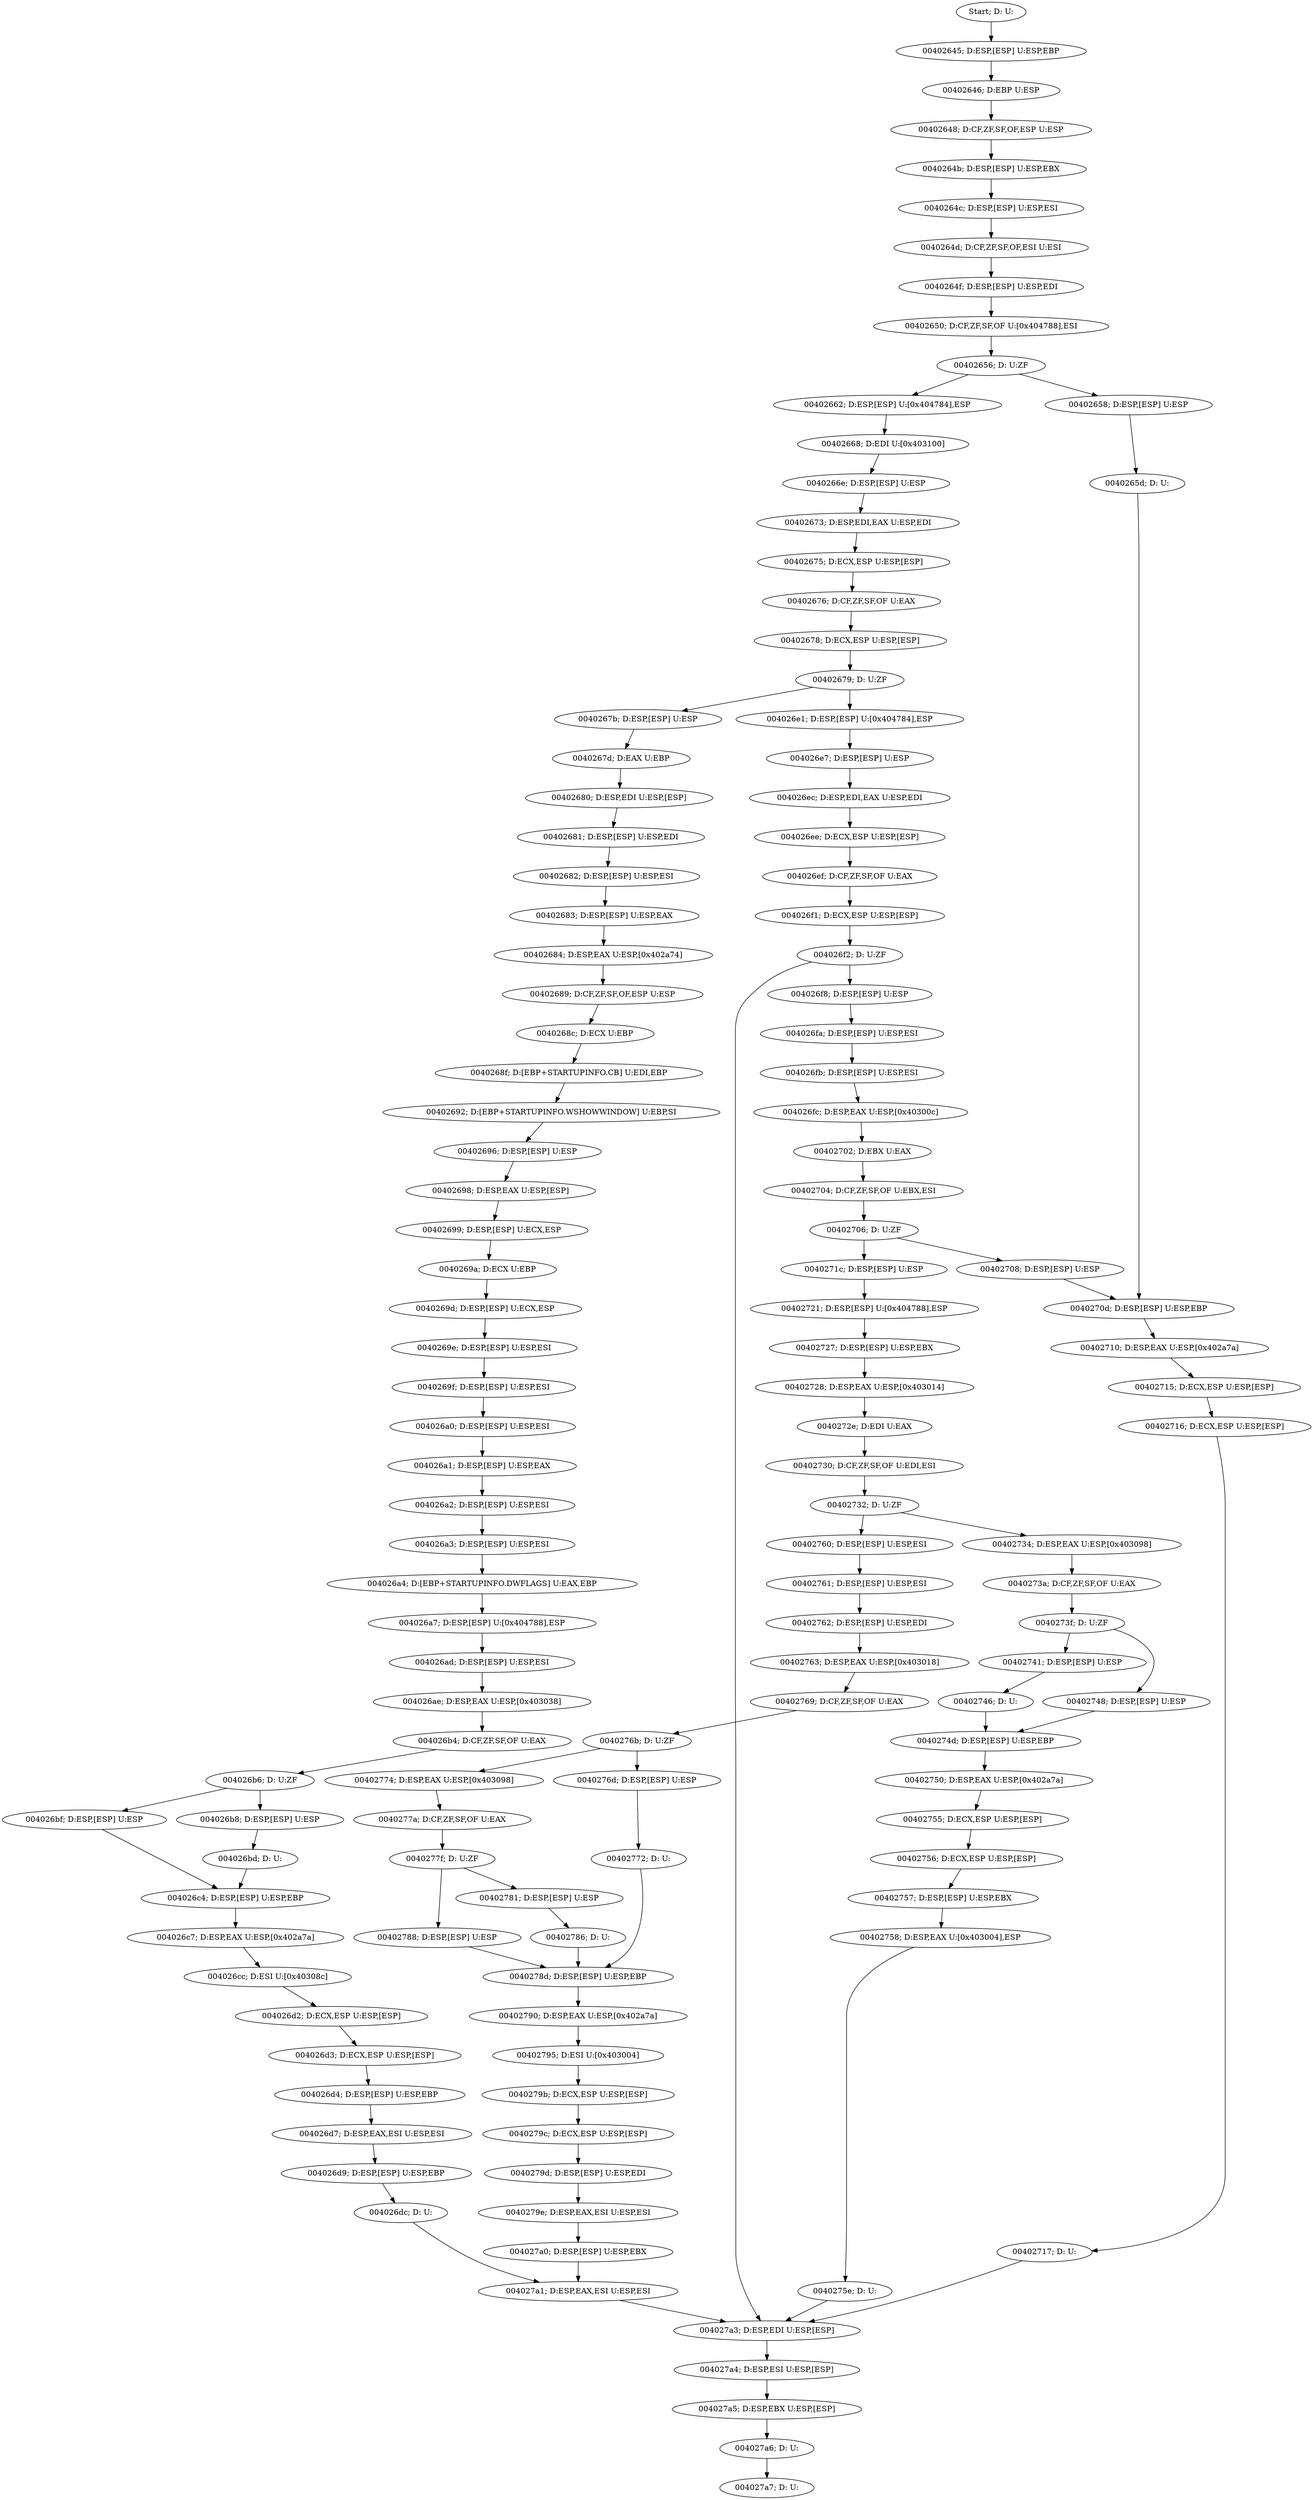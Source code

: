 digraph {
	n0 [label="Start; D: U:"]
	n1 [label="00402645; D:ESP,[ESP] U:ESP,EBP"]
	n2 [label="00402646; D:EBP U:ESP"]
	n3 [label="00402648; D:CF,ZF,SF,OF,ESP U:ESP"]
	n4 [label="0040264b; D:ESP,[ESP] U:ESP,EBX"]
	n5 [label="0040264c; D:ESP,[ESP] U:ESP,ESI"]
	n6 [label="0040264d; D:CF,ZF,SF,OF,ESI U:ESI"]
	n7 [label="0040264f; D:ESP,[ESP] U:ESP,EDI"]
	n8 [label="00402650; D:CF,ZF,SF,OF U:[0x404788],ESI"]
	n9 [label="00402656; D: U:ZF"]
	n10 [label="00402658; D:ESP,[ESP] U:ESP"]
	n11 [label="0040265d; D: U:"]
	n12 [label="00402662; D:ESP,[ESP] U:[0x404784],ESP"]
	n13 [label="00402668; D:EDI U:[0x403100]"]
	n14 [label="0040266e; D:ESP,[ESP] U:ESP"]
	n15 [label="00402673; D:ESP,EDI,EAX U:ESP,EDI"]
	n16 [label="00402675; D:ECX,ESP U:ESP,[ESP]"]
	n17 [label="00402676; D:CF,ZF,SF,OF U:EAX"]
	n18 [label="00402678; D:ECX,ESP U:ESP,[ESP]"]
	n19 [label="00402679; D: U:ZF"]
	n20 [label="0040267b; D:ESP,[ESP] U:ESP"]
	n21 [label="0040267d; D:EAX U:EBP"]
	n22 [label="00402680; D:ESP,EDI U:ESP,[ESP]"]
	n23 [label="00402681; D:ESP,[ESP] U:ESP,EDI"]
	n24 [label="00402682; D:ESP,[ESP] U:ESP,ESI"]
	n25 [label="00402683; D:ESP,[ESP] U:ESP,EAX"]
	n26 [label="00402684; D:ESP,EAX U:ESP,[0x402a74]"]
	n27 [label="00402689; D:CF,ZF,SF,OF,ESP U:ESP"]
	n28 [label="0040268c; D:ECX U:EBP"]
	n29 [label="0040268f; D:[EBP+STARTUPINFO.CB] U:EDI,EBP"]
	n30 [label="00402692; D:[EBP+STARTUPINFO.WSHOWWINDOW] U:EBP,SI"]
	n31 [label="00402696; D:ESP,[ESP] U:ESP"]
	n32 [label="00402698; D:ESP,EAX U:ESP,[ESP]"]
	n33 [label="00402699; D:ESP,[ESP] U:ECX,ESP"]
	n34 [label="0040269a; D:ECX U:EBP"]
	n35 [label="0040269d; D:ESP,[ESP] U:ECX,ESP"]
	n36 [label="0040269e; D:ESP,[ESP] U:ESP,ESI"]
	n37 [label="0040269f; D:ESP,[ESP] U:ESP,ESI"]
	n38 [label="004026a0; D:ESP,[ESP] U:ESP,ESI"]
	n39 [label="004026a1; D:ESP,[ESP] U:ESP,EAX"]
	n40 [label="004026a2; D:ESP,[ESP] U:ESP,ESI"]
	n41 [label="004026a3; D:ESP,[ESP] U:ESP,ESI"]
	n42 [label="004026a4; D:[EBP+STARTUPINFO.DWFLAGS] U:EAX,EBP"]
	n43 [label="004026a7; D:ESP,[ESP] U:[0x404788],ESP"]
	n44 [label="004026ad; D:ESP,[ESP] U:ESP,ESI"]
	n45 [label="004026ae; D:ESP,EAX U:ESP,[0x403038]"]
	n46 [label="004026b4; D:CF,ZF,SF,OF U:EAX"]
	n47 [label="004026b6; D: U:ZF"]
	n48 [label="004026b8; D:ESP,[ESP] U:ESP"]
	n49 [label="004026bd; D: U:"]
	n50 [label="004026bf; D:ESP,[ESP] U:ESP"]
	n51 [label="004026c4; D:ESP,[ESP] U:ESP,EBP"]
	n52 [label="004026c7; D:ESP,EAX U:ESP,[0x402a7a]"]
	n53 [label="004026cc; D:ESI U:[0x40308c]"]
	n54 [label="004026d2; D:ECX,ESP U:ESP,[ESP]"]
	n55 [label="004026d3; D:ECX,ESP U:ESP,[ESP]"]
	n56 [label="004026d4; D:ESP,[ESP] U:ESP,EBP"]
	n57 [label="004026d7; D:ESP,EAX,ESI U:ESP,ESI"]
	n58 [label="004026d9; D:ESP,[ESP] U:ESP,EBP"]
	n59 [label="004026dc; D: U:"]
	n60 [label="004026e1; D:ESP,[ESP] U:[0x404784],ESP"]
	n61 [label="004026e7; D:ESP,[ESP] U:ESP"]
	n62 [label="004026ec; D:ESP,EDI,EAX U:ESP,EDI"]
	n63 [label="004026ee; D:ECX,ESP U:ESP,[ESP]"]
	n64 [label="004026ef; D:CF,ZF,SF,OF U:EAX"]
	n65 [label="004026f1; D:ECX,ESP U:ESP,[ESP]"]
	n66 [label="004026f2; D: U:ZF"]
	n67 [label="004026f8; D:ESP,[ESP] U:ESP"]
	n68 [label="004026fa; D:ESP,[ESP] U:ESP,ESI"]
	n69 [label="004026fb; D:ESP,[ESP] U:ESP,ESI"]
	n70 [label="004026fc; D:ESP,EAX U:ESP,[0x40300c]"]
	n71 [label="00402702; D:EBX U:EAX"]
	n72 [label="00402704; D:CF,ZF,SF,OF U:EBX,ESI"]
	n73 [label="00402706; D: U:ZF"]
	n74 [label="00402708; D:ESP,[ESP] U:ESP"]
	n75 [label="0040270d; D:ESP,[ESP] U:ESP,EBP"]
	n76 [label="00402710; D:ESP,EAX U:ESP,[0x402a7a]"]
	n77 [label="00402715; D:ECX,ESP U:ESP,[ESP]"]
	n78 [label="00402716; D:ECX,ESP U:ESP,[ESP]"]
	n79 [label="00402717; D: U:"]
	n80 [label="0040271c; D:ESP,[ESP] U:ESP"]
	n81 [label="00402721; D:ESP,[ESP] U:[0x404788],ESP"]
	n82 [label="00402727; D:ESP,[ESP] U:ESP,EBX"]
	n83 [label="00402728; D:ESP,EAX U:ESP,[0x403014]"]
	n84 [label="0040272e; D:EDI U:EAX"]
	n85 [label="00402730; D:CF,ZF,SF,OF U:EDI,ESI"]
	n86 [label="00402732; D: U:ZF"]
	n87 [label="00402734; D:ESP,EAX U:ESP,[0x403098]"]
	n88 [label="0040273a; D:CF,ZF,SF,OF U:EAX"]
	n89 [label="0040273f; D: U:ZF"]
	n90 [label="00402741; D:ESP,[ESP] U:ESP"]
	n91 [label="00402746; D: U:"]
	n92 [label="00402748; D:ESP,[ESP] U:ESP"]
	n93 [label="0040274d; D:ESP,[ESP] U:ESP,EBP"]
	n94 [label="00402750; D:ESP,EAX U:ESP,[0x402a7a]"]
	n95 [label="00402755; D:ECX,ESP U:ESP,[ESP]"]
	n96 [label="00402756; D:ECX,ESP U:ESP,[ESP]"]
	n97 [label="00402757; D:ESP,[ESP] U:ESP,EBX"]
	n98 [label="00402758; D:ESP,EAX U:[0x403004],ESP"]
	n99 [label="0040275e; D: U:"]
	n100 [label="00402760; D:ESP,[ESP] U:ESP,ESI"]
	n101 [label="00402761; D:ESP,[ESP] U:ESP,ESI"]
	n102 [label="00402762; D:ESP,[ESP] U:ESP,EDI"]
	n103 [label="00402763; D:ESP,EAX U:ESP,[0x403018]"]
	n104 [label="00402769; D:CF,ZF,SF,OF U:EAX"]
	n105 [label="0040276b; D: U:ZF"]
	n106 [label="0040276d; D:ESP,[ESP] U:ESP"]
	n107 [label="00402772; D: U:"]
	n108 [label="00402774; D:ESP,EAX U:ESP,[0x403098]"]
	n109 [label="0040277a; D:CF,ZF,SF,OF U:EAX"]
	n110 [label="0040277f; D: U:ZF"]
	n111 [label="00402781; D:ESP,[ESP] U:ESP"]
	n112 [label="00402786; D: U:"]
	n113 [label="00402788; D:ESP,[ESP] U:ESP"]
	n114 [label="0040278d; D:ESP,[ESP] U:ESP,EBP"]
	n115 [label="00402790; D:ESP,EAX U:ESP,[0x402a7a]"]
	n116 [label="00402795; D:ESI U:[0x403004]"]
	n117 [label="0040279b; D:ECX,ESP U:ESP,[ESP]"]
	n118 [label="0040279c; D:ECX,ESP U:ESP,[ESP]"]
	n119 [label="0040279d; D:ESP,[ESP] U:ESP,EDI"]
	n120 [label="0040279e; D:ESP,EAX,ESI U:ESP,ESI"]
	n121 [label="004027a0; D:ESP,[ESP] U:ESP,EBX"]
	n122 [label="004027a1; D:ESP,EAX,ESI U:ESP,ESI"]
	n123 [label="004027a3; D:ESP,EDI U:ESP,[ESP]"]
	n124 [label="004027a4; D:ESP,ESI U:ESP,[ESP]"]
	n125 [label="004027a5; D:ESP,EBX U:ESP,[ESP]"]
	n126 [label="004027a6; D: U:"]
	n127 [label="004027a7; D: U:"]

	n0 -> n1
	n1 -> n2
	n2 -> n3
	n3 -> n4
	n4 -> n5
	n5 -> n6
	n6 -> n7
	n7 -> n8
	n8 -> n9
	n9 -> n10
	n9 -> n12
	n10 -> n11
	n11 -> n75
	n12 -> n13
	n13 -> n14
	n14 -> n15
	n15 -> n16
	n16 -> n17
	n17 -> n18
	n18 -> n19
	n19 -> n20
	n19 -> n60
	n20 -> n21
	n21 -> n22
	n22 -> n23
	n23 -> n24
	n24 -> n25
	n25 -> n26
	n26 -> n27
	n27 -> n28
	n28 -> n29
	n29 -> n30
	n30 -> n31
	n31 -> n32
	n32 -> n33
	n33 -> n34
	n34 -> n35
	n35 -> n36
	n36 -> n37
	n37 -> n38
	n38 -> n39
	n39 -> n40
	n40 -> n41
	n41 -> n42
	n42 -> n43
	n43 -> n44
	n44 -> n45
	n45 -> n46
	n46 -> n47
	n47 -> n48
	n47 -> n50
	n48 -> n49
	n49 -> n51
	n50 -> n51
	n51 -> n52
	n52 -> n53
	n53 -> n54
	n54 -> n55
	n55 -> n56
	n56 -> n57
	n57 -> n58
	n58 -> n59
	n59 -> n122
	n60 -> n61
	n61 -> n62
	n62 -> n63
	n63 -> n64
	n64 -> n65
	n65 -> n66
	n66 -> n67
	n66 -> n123
	n67 -> n68
	n68 -> n69
	n69 -> n70
	n70 -> n71
	n71 -> n72
	n72 -> n73
	n73 -> n74
	n73 -> n80
	n74 -> n75
	n75 -> n76
	n76 -> n77
	n77 -> n78
	n78 -> n79
	n79 -> n123
	n80 -> n81
	n81 -> n82
	n82 -> n83
	n83 -> n84
	n84 -> n85
	n85 -> n86
	n86 -> n87
	n86 -> n100
	n87 -> n88
	n88 -> n89
	n89 -> n90
	n89 -> n92
	n90 -> n91
	n91 -> n93
	n92 -> n93
	n93 -> n94
	n94 -> n95
	n95 -> n96
	n96 -> n97
	n97 -> n98
	n98 -> n99
	n99 -> n123
	n100 -> n101
	n101 -> n102
	n102 -> n103
	n103 -> n104
	n104 -> n105
	n105 -> n106
	n105 -> n108
	n106 -> n107
	n107 -> n114
	n108 -> n109
	n109 -> n110
	n110 -> n111
	n110 -> n113
	n111 -> n112
	n112 -> n114
	n113 -> n114
	n114 -> n115
	n115 -> n116
	n116 -> n117
	n117 -> n118
	n118 -> n119
	n119 -> n120
	n120 -> n121
	n121 -> n122
	n122 -> n123
	n123 -> n124
	n124 -> n125
	n125 -> n126
	n126 -> n127

}